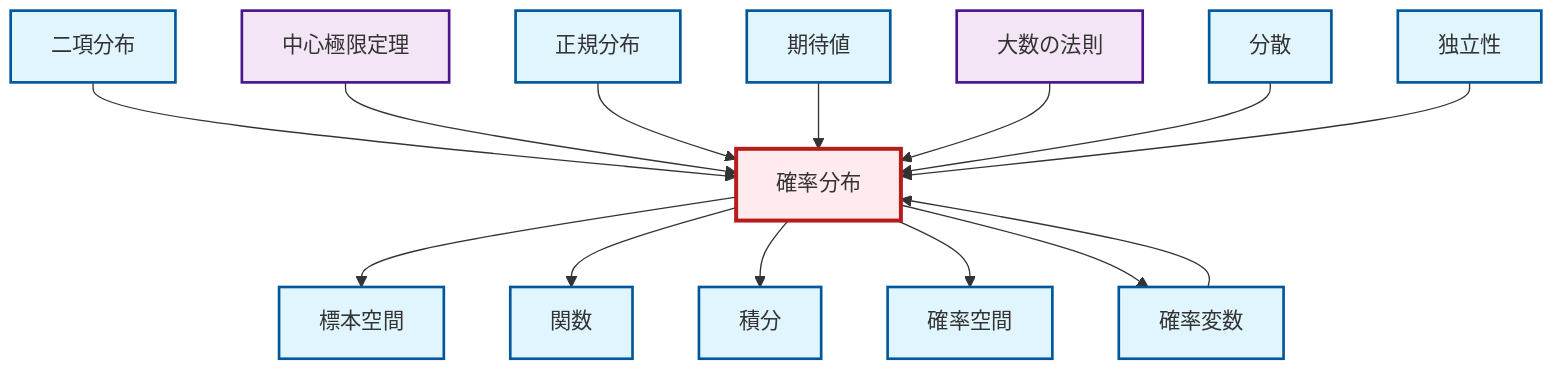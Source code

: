 graph TD
    classDef definition fill:#e1f5fe,stroke:#01579b,stroke-width:2px
    classDef theorem fill:#f3e5f5,stroke:#4a148c,stroke-width:2px
    classDef axiom fill:#fff3e0,stroke:#e65100,stroke-width:2px
    classDef example fill:#e8f5e9,stroke:#1b5e20,stroke-width:2px
    classDef current fill:#ffebee,stroke:#b71c1c,stroke-width:3px
    def-sample-space["標本空間"]:::definition
    def-probability-space["確率空間"]:::definition
    def-probability-distribution["確率分布"]:::definition
    thm-central-limit["中心極限定理"]:::theorem
    def-independence["独立性"]:::definition
    def-variance["分散"]:::definition
    def-function["関数"]:::definition
    def-random-variable["確率変数"]:::definition
    def-integral["積分"]:::definition
    def-normal-distribution["正規分布"]:::definition
    def-binomial-distribution["二項分布"]:::definition
    def-expectation["期待値"]:::definition
    thm-law-of-large-numbers["大数の法則"]:::theorem
    def-binomial-distribution --> def-probability-distribution
    thm-central-limit --> def-probability-distribution
    def-probability-distribution --> def-sample-space
    def-normal-distribution --> def-probability-distribution
    def-expectation --> def-probability-distribution
    def-random-variable --> def-probability-distribution
    thm-law-of-large-numbers --> def-probability-distribution
    def-variance --> def-probability-distribution
    def-probability-distribution --> def-function
    def-probability-distribution --> def-integral
    def-probability-distribution --> def-probability-space
    def-independence --> def-probability-distribution
    def-probability-distribution --> def-random-variable
    class def-probability-distribution current